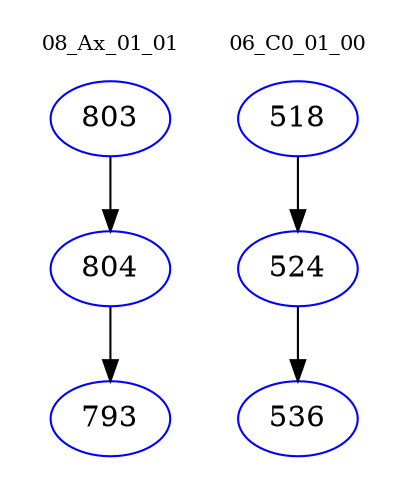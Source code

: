 digraph{
subgraph cluster_0 {
color = white
label = "08_Ax_01_01";
fontsize=10;
T0_803 [label="803", color="blue"]
T0_803 -> T0_804 [color="black"]
T0_804 [label="804", color="blue"]
T0_804 -> T0_793 [color="black"]
T0_793 [label="793", color="blue"]
}
subgraph cluster_1 {
color = white
label = "06_C0_01_00";
fontsize=10;
T1_518 [label="518", color="blue"]
T1_518 -> T1_524 [color="black"]
T1_524 [label="524", color="blue"]
T1_524 -> T1_536 [color="black"]
T1_536 [label="536", color="blue"]
}
}
